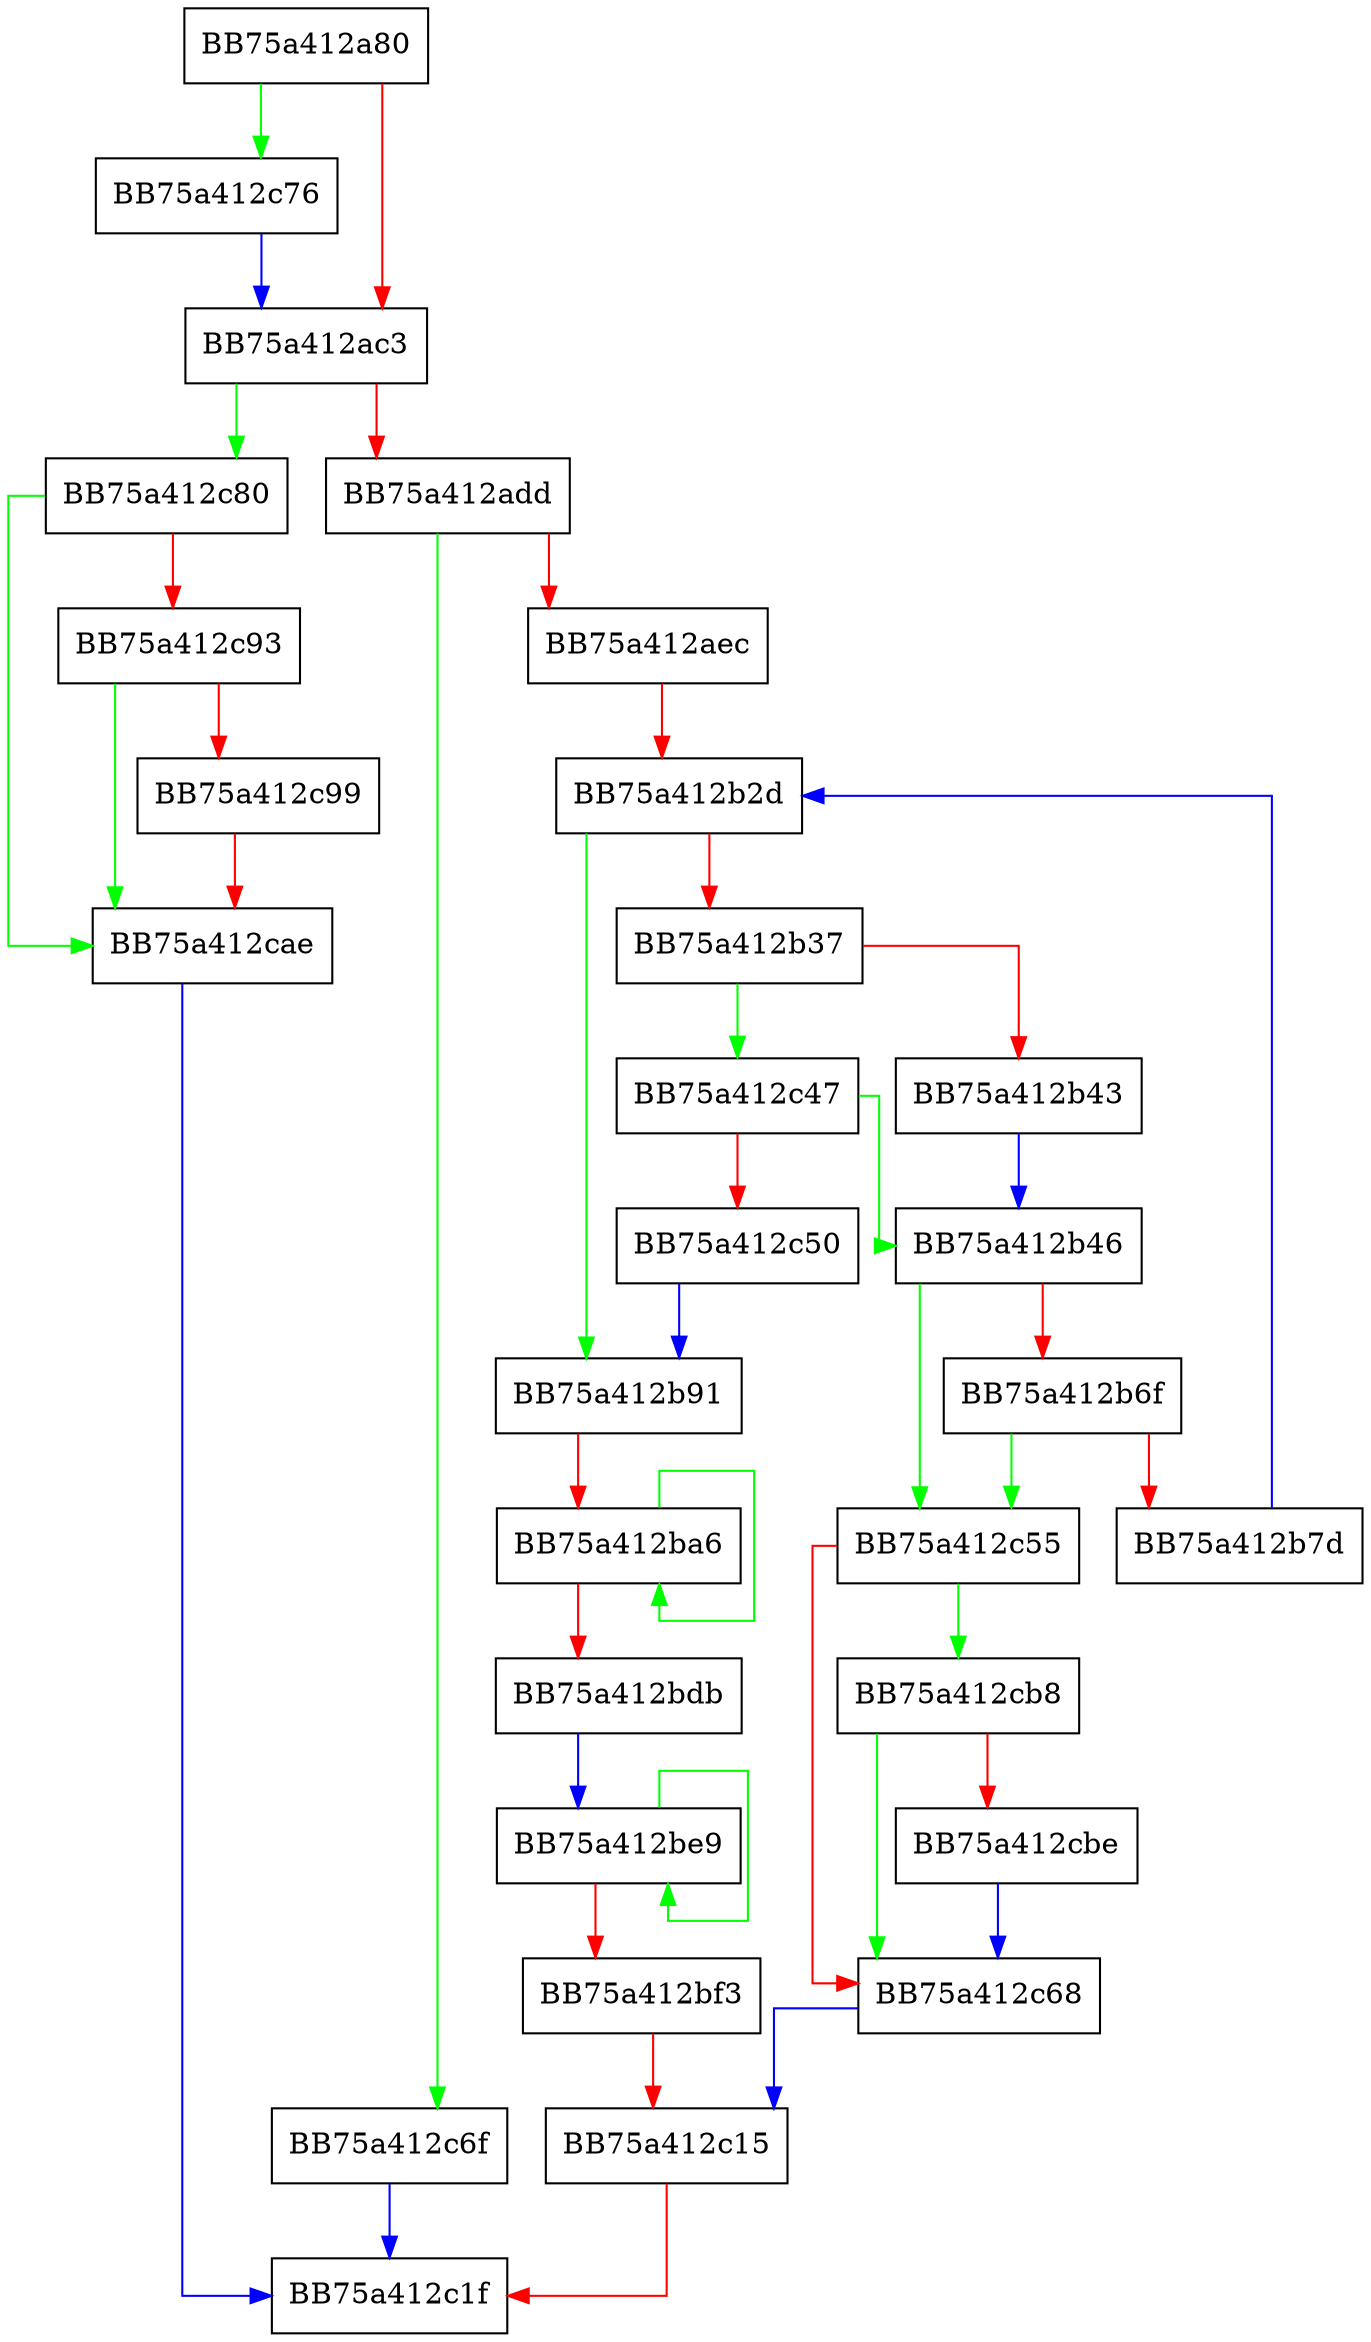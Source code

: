 digraph IsInAmsiResultCache {
  node [shape="box"];
  graph [splines=ortho];
  BB75a412a80 -> BB75a412c76 [color="green"];
  BB75a412a80 -> BB75a412ac3 [color="red"];
  BB75a412ac3 -> BB75a412c80 [color="green"];
  BB75a412ac3 -> BB75a412add [color="red"];
  BB75a412add -> BB75a412c6f [color="green"];
  BB75a412add -> BB75a412aec [color="red"];
  BB75a412aec -> BB75a412b2d [color="red"];
  BB75a412b2d -> BB75a412b91 [color="green"];
  BB75a412b2d -> BB75a412b37 [color="red"];
  BB75a412b37 -> BB75a412c47 [color="green"];
  BB75a412b37 -> BB75a412b43 [color="red"];
  BB75a412b43 -> BB75a412b46 [color="blue"];
  BB75a412b46 -> BB75a412c55 [color="green"];
  BB75a412b46 -> BB75a412b6f [color="red"];
  BB75a412b6f -> BB75a412c55 [color="green"];
  BB75a412b6f -> BB75a412b7d [color="red"];
  BB75a412b7d -> BB75a412b2d [color="blue"];
  BB75a412b91 -> BB75a412ba6 [color="red"];
  BB75a412ba6 -> BB75a412ba6 [color="green"];
  BB75a412ba6 -> BB75a412bdb [color="red"];
  BB75a412bdb -> BB75a412be9 [color="blue"];
  BB75a412be9 -> BB75a412be9 [color="green"];
  BB75a412be9 -> BB75a412bf3 [color="red"];
  BB75a412bf3 -> BB75a412c15 [color="red"];
  BB75a412c15 -> BB75a412c1f [color="red"];
  BB75a412c47 -> BB75a412b46 [color="green"];
  BB75a412c47 -> BB75a412c50 [color="red"];
  BB75a412c50 -> BB75a412b91 [color="blue"];
  BB75a412c55 -> BB75a412cb8 [color="green"];
  BB75a412c55 -> BB75a412c68 [color="red"];
  BB75a412c68 -> BB75a412c15 [color="blue"];
  BB75a412c6f -> BB75a412c1f [color="blue"];
  BB75a412c76 -> BB75a412ac3 [color="blue"];
  BB75a412c80 -> BB75a412cae [color="green"];
  BB75a412c80 -> BB75a412c93 [color="red"];
  BB75a412c93 -> BB75a412cae [color="green"];
  BB75a412c93 -> BB75a412c99 [color="red"];
  BB75a412c99 -> BB75a412cae [color="red"];
  BB75a412cae -> BB75a412c1f [color="blue"];
  BB75a412cb8 -> BB75a412c68 [color="green"];
  BB75a412cb8 -> BB75a412cbe [color="red"];
  BB75a412cbe -> BB75a412c68 [color="blue"];
}